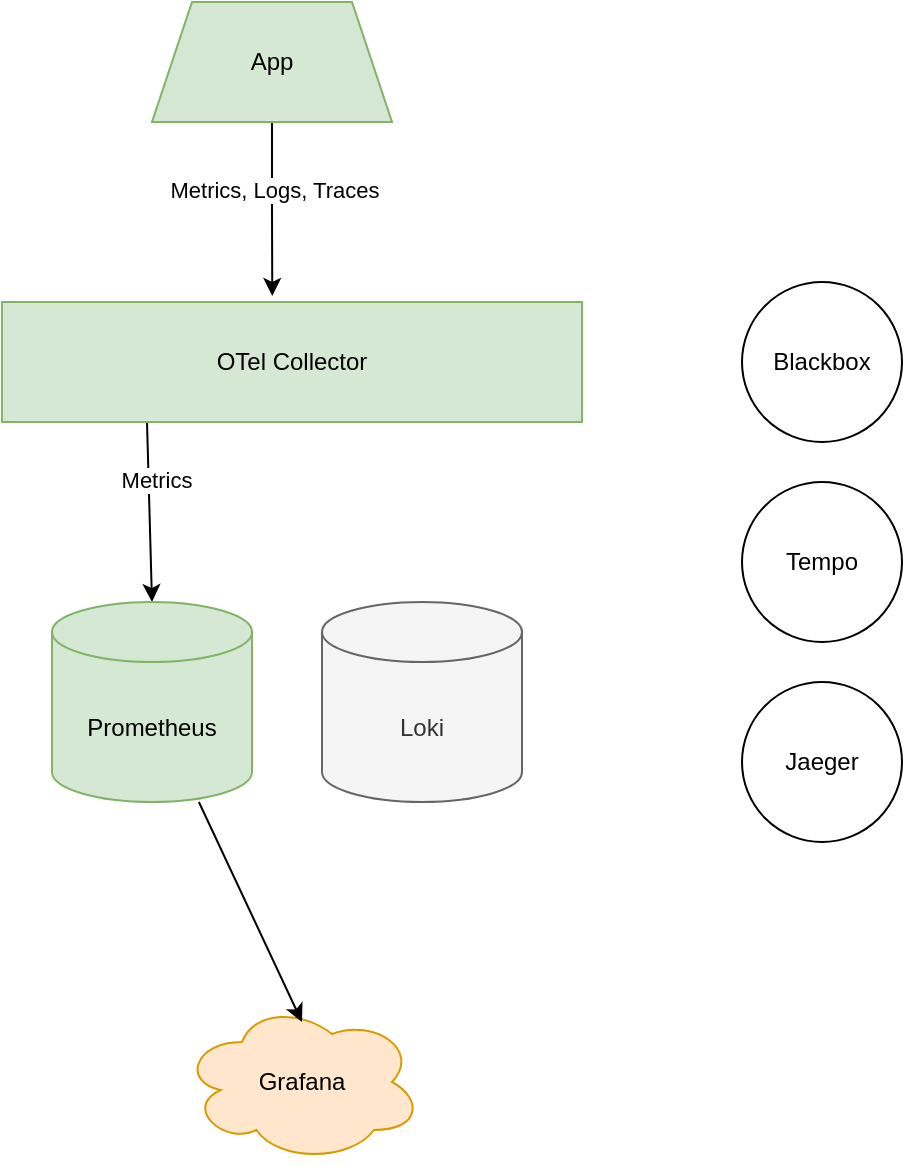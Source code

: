 <mxfile version="21.1.2" type="device" pages="4">
  <diagram name="Planning" id="_EUZy3mdgfEj8T_b40hw">
    <mxGraphModel dx="1392" dy="795" grid="1" gridSize="10" guides="1" tooltips="1" connect="1" arrows="1" fold="1" page="1" pageScale="1" pageWidth="850" pageHeight="1100" math="0" shadow="0">
      <root>
        <mxCell id="0" />
        <mxCell id="1" parent="0" />
        <mxCell id="UxeLyklh1QeZiKYOsvKg-20" value="Tempo" style="ellipse;whiteSpace=wrap;html=1;" parent="1" vertex="1">
          <mxGeometry x="660" y="310" width="80" height="80" as="geometry" />
        </mxCell>
        <mxCell id="UxeLyklh1QeZiKYOsvKg-21" value="Jaeger" style="ellipse;whiteSpace=wrap;html=1;" parent="1" vertex="1">
          <mxGeometry x="660" y="410" width="80" height="80" as="geometry" />
        </mxCell>
        <mxCell id="UxeLyklh1QeZiKYOsvKg-25" value="Blackbox" style="ellipse;whiteSpace=wrap;html=1;" parent="1" vertex="1">
          <mxGeometry x="660" y="210" width="80" height="80" as="geometry" />
        </mxCell>
        <mxCell id="tAdTFVdN-PKWKWzqyKjP-1" value="Grafana" style="ellipse;shape=cloud;whiteSpace=wrap;html=1;fillColor=#ffe6cc;strokeColor=#d79b00;" vertex="1" parent="1">
          <mxGeometry x="380" y="570" width="120" height="80" as="geometry" />
        </mxCell>
        <mxCell id="tAdTFVdN-PKWKWzqyKjP-6" style="edgeStyle=orthogonalEdgeStyle;rounded=0;orthogonalLoop=1;jettySize=auto;html=1;entryX=0.466;entryY=-0.05;entryDx=0;entryDy=0;entryPerimeter=0;" edge="1" parent="1" source="tAdTFVdN-PKWKWzqyKjP-2" target="tAdTFVdN-PKWKWzqyKjP-3">
          <mxGeometry relative="1" as="geometry" />
        </mxCell>
        <mxCell id="tAdTFVdN-PKWKWzqyKjP-7" value="Metrics, Logs, Traces" style="edgeLabel;html=1;align=center;verticalAlign=middle;resizable=0;points=[];" vertex="1" connectable="0" parent="tAdTFVdN-PKWKWzqyKjP-6">
          <mxGeometry x="-0.242" y="1" relative="1" as="geometry">
            <mxPoint y="1" as="offset" />
          </mxGeometry>
        </mxCell>
        <mxCell id="tAdTFVdN-PKWKWzqyKjP-2" value="App" style="shape=trapezoid;perimeter=trapezoidPerimeter;whiteSpace=wrap;html=1;fixedSize=1;fillColor=#d5e8d4;strokeColor=#82b366;" vertex="1" parent="1">
          <mxGeometry x="365" y="70" width="120" height="60" as="geometry" />
        </mxCell>
        <mxCell id="tAdTFVdN-PKWKWzqyKjP-8" style="rounded=0;orthogonalLoop=1;jettySize=auto;html=1;entryX=0.5;entryY=0;entryDx=0;entryDy=0;entryPerimeter=0;exitX=0.25;exitY=1;exitDx=0;exitDy=0;" edge="1" parent="1" source="tAdTFVdN-PKWKWzqyKjP-3" target="tAdTFVdN-PKWKWzqyKjP-4">
          <mxGeometry relative="1" as="geometry" />
        </mxCell>
        <mxCell id="tAdTFVdN-PKWKWzqyKjP-9" value="Metrics" style="edgeLabel;html=1;align=center;verticalAlign=middle;resizable=0;points=[];" vertex="1" connectable="0" parent="tAdTFVdN-PKWKWzqyKjP-8">
          <mxGeometry x="-0.354" y="3" relative="1" as="geometry">
            <mxPoint as="offset" />
          </mxGeometry>
        </mxCell>
        <mxCell id="tAdTFVdN-PKWKWzqyKjP-3" value="OTel Collector" style="rounded=0;whiteSpace=wrap;html=1;fillColor=#d5e8d4;strokeColor=#82b366;" vertex="1" parent="1">
          <mxGeometry x="290" y="220" width="290" height="60" as="geometry" />
        </mxCell>
        <mxCell id="tAdTFVdN-PKWKWzqyKjP-10" style="rounded=0;orthogonalLoop=1;jettySize=auto;html=1;entryX=0.5;entryY=0.125;entryDx=0;entryDy=0;entryPerimeter=0;" edge="1" parent="1" source="tAdTFVdN-PKWKWzqyKjP-4" target="tAdTFVdN-PKWKWzqyKjP-1">
          <mxGeometry relative="1" as="geometry" />
        </mxCell>
        <mxCell id="tAdTFVdN-PKWKWzqyKjP-4" value="Prometheus" style="shape=cylinder3;whiteSpace=wrap;html=1;boundedLbl=1;backgroundOutline=1;size=15;fillColor=#d5e8d4;strokeColor=#82b366;" vertex="1" parent="1">
          <mxGeometry x="315" y="370" width="100" height="100" as="geometry" />
        </mxCell>
        <mxCell id="tAdTFVdN-PKWKWzqyKjP-5" value="Loki" style="shape=cylinder3;whiteSpace=wrap;html=1;boundedLbl=1;backgroundOutline=1;size=15;fillColor=#f5f5f5;fontColor=#333333;strokeColor=#666666;" vertex="1" parent="1">
          <mxGeometry x="450" y="370" width="100" height="100" as="geometry" />
        </mxCell>
      </root>
    </mxGraphModel>
  </diagram>
  <diagram id="6MmZBkdsC4J_zmBZEzUu" name="Class Diagram">
    <mxGraphModel dx="752" dy="695" grid="1" gridSize="10" guides="1" tooltips="1" connect="1" arrows="1" fold="1" page="1" pageScale="1" pageWidth="850" pageHeight="1100" math="0" shadow="0">
      <root>
        <mxCell id="0" />
        <mxCell id="1" parent="0" />
        <mxCell id="HajiHwDO1ka81i-smp5Y-1" style="edgeStyle=orthogonalEdgeStyle;rounded=0;orthogonalLoop=1;jettySize=auto;html=1;entryX=0;entryY=0.5;entryDx=0;entryDy=0;endArrow=ERmany;endFill=0;startArrow=ERmandOne;startFill=0;" edge="1" parent="1" source="TT0HLpER1CAUQImRHVND-1" target="TT0HLpER1CAUQImRHVND-17">
          <mxGeometry relative="1" as="geometry" />
        </mxCell>
        <mxCell id="TT0HLpER1CAUQImRHVND-1" value="User" style="swimlane;fontStyle=0;childLayout=stackLayout;horizontal=1;startSize=26;fillColor=none;horizontalStack=0;resizeParent=1;resizeParentMax=0;resizeLast=0;collapsible=1;marginBottom=0;whiteSpace=wrap;html=1;" parent="1" vertex="1">
          <mxGeometry x="170" y="240" width="140" height="208" as="geometry" />
        </mxCell>
        <mxCell id="TT0HLpER1CAUQImRHVND-2" value="+ id: int" style="text;strokeColor=none;fillColor=none;align=left;verticalAlign=top;spacingLeft=4;spacingRight=4;overflow=hidden;rotatable=0;points=[[0,0.5],[1,0.5]];portConstraint=eastwest;whiteSpace=wrap;html=1;" parent="TT0HLpER1CAUQImRHVND-1" vertex="1">
          <mxGeometry y="26" width="140" height="26" as="geometry" />
        </mxCell>
        <mxCell id="TT0HLpER1CAUQImRHVND-3" value="+ username: string" style="text;strokeColor=none;fillColor=none;align=left;verticalAlign=top;spacingLeft=4;spacingRight=4;overflow=hidden;rotatable=0;points=[[0,0.5],[1,0.5]];portConstraint=eastwest;whiteSpace=wrap;html=1;" parent="TT0HLpER1CAUQImRHVND-1" vertex="1">
          <mxGeometry y="52" width="140" height="26" as="geometry" />
        </mxCell>
        <mxCell id="TT0HLpER1CAUQImRHVND-14" value="+ credentialId: string" style="text;strokeColor=none;fillColor=none;align=left;verticalAlign=top;spacingLeft=4;spacingRight=4;overflow=hidden;rotatable=0;points=[[0,0.5],[1,0.5]];portConstraint=eastwest;whiteSpace=wrap;html=1;" parent="TT0HLpER1CAUQImRHVND-1" vertex="1">
          <mxGeometry y="78" width="140" height="26" as="geometry" />
        </mxCell>
        <mxCell id="TT0HLpER1CAUQImRHVND-4" value="+ email: string" style="text;strokeColor=none;fillColor=none;align=left;verticalAlign=top;spacingLeft=4;spacingRight=4;overflow=hidden;rotatable=0;points=[[0,0.5],[1,0.5]];portConstraint=eastwest;whiteSpace=wrap;html=1;" parent="TT0HLpER1CAUQImRHVND-1" vertex="1">
          <mxGeometry y="104" width="140" height="26" as="geometry" />
        </mxCell>
        <mxCell id="TT0HLpER1CAUQImRHVND-5" value="+ phone: string" style="text;strokeColor=none;fillColor=none;align=left;verticalAlign=top;spacingLeft=4;spacingRight=4;overflow=hidden;rotatable=0;points=[[0,0.5],[1,0.5]];portConstraint=eastwest;whiteSpace=wrap;html=1;" parent="TT0HLpER1CAUQImRHVND-1" vertex="1">
          <mxGeometry y="130" width="140" height="26" as="geometry" />
        </mxCell>
        <mxCell id="TT0HLpER1CAUQImRHVND-12" value="+ createdAt: DateTime" style="text;strokeColor=none;fillColor=none;align=left;verticalAlign=top;spacingLeft=4;spacingRight=4;overflow=hidden;rotatable=0;points=[[0,0.5],[1,0.5]];portConstraint=eastwest;whiteSpace=wrap;html=1;" parent="TT0HLpER1CAUQImRHVND-1" vertex="1">
          <mxGeometry y="156" width="140" height="26" as="geometry" />
        </mxCell>
        <mxCell id="TT0HLpER1CAUQImRHVND-13" value="+ updatedAt: DateTime" style="text;strokeColor=none;fillColor=none;align=left;verticalAlign=top;spacingLeft=4;spacingRight=4;overflow=hidden;rotatable=0;points=[[0,0.5],[1,0.5]];portConstraint=eastwest;whiteSpace=wrap;html=1;" parent="TT0HLpER1CAUQImRHVND-1" vertex="1">
          <mxGeometry y="182" width="140" height="26" as="geometry" />
        </mxCell>
        <mxCell id="TT0HLpER1CAUQImRHVND-6" value="Credential" style="swimlane;fontStyle=0;childLayout=stackLayout;horizontal=1;startSize=26;fillColor=none;horizontalStack=0;resizeParent=1;resizeParentMax=0;resizeLast=0;collapsible=1;marginBottom=0;whiteSpace=wrap;html=1;" parent="1" vertex="1">
          <mxGeometry x="390" y="240" width="140" height="130" as="geometry" />
        </mxCell>
        <mxCell id="TT0HLpER1CAUQImRHVND-7" value="+ id: int" style="text;strokeColor=none;fillColor=none;align=left;verticalAlign=top;spacingLeft=4;spacingRight=4;overflow=hidden;rotatable=0;points=[[0,0.5],[1,0.5]];portConstraint=eastwest;whiteSpace=wrap;html=1;" parent="TT0HLpER1CAUQImRHVND-6" vertex="1">
          <mxGeometry y="26" width="140" height="26" as="geometry" />
        </mxCell>
        <mxCell id="TT0HLpER1CAUQImRHVND-8" value="+ passwordHash: string" style="text;strokeColor=none;fillColor=none;align=left;verticalAlign=top;spacingLeft=4;spacingRight=4;overflow=hidden;rotatable=0;points=[[0,0.5],[1,0.5]];portConstraint=eastwest;whiteSpace=wrap;html=1;" parent="TT0HLpER1CAUQImRHVND-6" vertex="1">
          <mxGeometry y="52" width="140" height="26" as="geometry" />
        </mxCell>
        <mxCell id="TT0HLpER1CAUQImRHVND-9" value="+ createdAt: DateTime" style="text;strokeColor=none;fillColor=none;align=left;verticalAlign=top;spacingLeft=4;spacingRight=4;overflow=hidden;rotatable=0;points=[[0,0.5],[1,0.5]];portConstraint=eastwest;whiteSpace=wrap;html=1;" parent="TT0HLpER1CAUQImRHVND-6" vertex="1">
          <mxGeometry y="78" width="140" height="26" as="geometry" />
        </mxCell>
        <mxCell id="TT0HLpER1CAUQImRHVND-10" value="+ updatedAt: DateTime" style="text;strokeColor=none;fillColor=none;align=left;verticalAlign=top;spacingLeft=4;spacingRight=4;overflow=hidden;rotatable=0;points=[[0,0.5],[1,0.5]];portConstraint=eastwest;whiteSpace=wrap;html=1;" parent="TT0HLpER1CAUQImRHVND-6" vertex="1">
          <mxGeometry y="104" width="140" height="26" as="geometry" />
        </mxCell>
        <mxCell id="TT0HLpER1CAUQImRHVND-27" style="edgeStyle=orthogonalEdgeStyle;rounded=0;orthogonalLoop=1;jettySize=auto;html=1;startArrow=ERmandOne;startFill=0;endArrow=ERmandOne;endFill=0;" parent="1" source="TT0HLpER1CAUQImRHVND-15" target="TT0HLpER1CAUQImRHVND-23" edge="1">
          <mxGeometry relative="1" as="geometry" />
        </mxCell>
        <mxCell id="TT0HLpER1CAUQImRHVND-15" value="Post" style="swimlane;fontStyle=0;childLayout=stackLayout;horizontal=1;startSize=26;fillColor=none;horizontalStack=0;resizeParent=1;resizeParentMax=0;resizeLast=0;collapsible=1;marginBottom=0;whiteSpace=wrap;html=1;" parent="1" vertex="1">
          <mxGeometry x="400" y="500" width="140" height="156" as="geometry" />
        </mxCell>
        <mxCell id="TT0HLpER1CAUQImRHVND-16" value="+ id: int" style="text;strokeColor=none;fillColor=none;align=left;verticalAlign=top;spacingLeft=4;spacingRight=4;overflow=hidden;rotatable=0;points=[[0,0.5],[1,0.5]];portConstraint=eastwest;whiteSpace=wrap;html=1;" parent="TT0HLpER1CAUQImRHVND-15" vertex="1">
          <mxGeometry y="26" width="140" height="26" as="geometry" />
        </mxCell>
        <mxCell id="TT0HLpER1CAUQImRHVND-17" value="+ title: string" style="text;strokeColor=none;fillColor=none;align=left;verticalAlign=top;spacingLeft=4;spacingRight=4;overflow=hidden;rotatable=0;points=[[0,0.5],[1,0.5]];portConstraint=eastwest;whiteSpace=wrap;html=1;" parent="TT0HLpER1CAUQImRHVND-15" vertex="1">
          <mxGeometry y="52" width="140" height="26" as="geometry" />
        </mxCell>
        <mxCell id="TT0HLpER1CAUQImRHVND-18" value="+ content: string" style="text;strokeColor=none;fillColor=none;align=left;verticalAlign=top;spacingLeft=4;spacingRight=4;overflow=hidden;rotatable=0;points=[[0,0.5],[1,0.5]];portConstraint=eastwest;whiteSpace=wrap;html=1;" parent="TT0HLpER1CAUQImRHVND-15" vertex="1">
          <mxGeometry y="78" width="140" height="26" as="geometry" />
        </mxCell>
        <mxCell id="TT0HLpER1CAUQImRHVND-19" value="+ createdAt: DateTime" style="text;strokeColor=none;fillColor=none;align=left;verticalAlign=top;spacingLeft=4;spacingRight=4;overflow=hidden;rotatable=0;points=[[0,0.5],[1,0.5]];portConstraint=eastwest;whiteSpace=wrap;html=1;" parent="TT0HLpER1CAUQImRHVND-15" vertex="1">
          <mxGeometry y="104" width="140" height="26" as="geometry" />
        </mxCell>
        <mxCell id="TT0HLpER1CAUQImRHVND-20" value="+ updatedAt: DateTime" style="text;strokeColor=none;fillColor=none;align=left;verticalAlign=top;spacingLeft=4;spacingRight=4;overflow=hidden;rotatable=0;points=[[0,0.5],[1,0.5]];portConstraint=eastwest;whiteSpace=wrap;html=1;" parent="TT0HLpER1CAUQImRHVND-15" vertex="1">
          <mxGeometry y="130" width="140" height="26" as="geometry" />
        </mxCell>
        <mxCell id="TT0HLpER1CAUQImRHVND-21" value="Upvotes" style="swimlane;fontStyle=0;childLayout=stackLayout;horizontal=1;startSize=26;fillColor=none;horizontalStack=0;resizeParent=1;resizeParentMax=0;resizeLast=0;collapsible=1;marginBottom=0;whiteSpace=wrap;html=1;" parent="1" vertex="1">
          <mxGeometry x="620" y="560" width="140" height="130" as="geometry" />
        </mxCell>
        <mxCell id="TT0HLpER1CAUQImRHVND-22" value="+ id: int" style="text;strokeColor=none;fillColor=none;align=left;verticalAlign=top;spacingLeft=4;spacingRight=4;overflow=hidden;rotatable=0;points=[[0,0.5],[1,0.5]];portConstraint=eastwest;whiteSpace=wrap;html=1;" parent="TT0HLpER1CAUQImRHVND-21" vertex="1">
          <mxGeometry y="26" width="140" height="26" as="geometry" />
        </mxCell>
        <mxCell id="TT0HLpER1CAUQImRHVND-23" value="+ count: int" style="text;strokeColor=none;fillColor=none;align=left;verticalAlign=top;spacingLeft=4;spacingRight=4;overflow=hidden;rotatable=0;points=[[0,0.5],[1,0.5]];portConstraint=eastwest;whiteSpace=wrap;html=1;" parent="TT0HLpER1CAUQImRHVND-21" vertex="1">
          <mxGeometry y="52" width="140" height="26" as="geometry" />
        </mxCell>
        <mxCell id="TT0HLpER1CAUQImRHVND-25" value="+ createdAt: DateTime" style="text;strokeColor=none;fillColor=none;align=left;verticalAlign=top;spacingLeft=4;spacingRight=4;overflow=hidden;rotatable=0;points=[[0,0.5],[1,0.5]];portConstraint=eastwest;whiteSpace=wrap;html=1;" parent="TT0HLpER1CAUQImRHVND-21" vertex="1">
          <mxGeometry y="78" width="140" height="26" as="geometry" />
        </mxCell>
        <mxCell id="TT0HLpER1CAUQImRHVND-26" value="+ updatedAt: DateTime" style="text;strokeColor=none;fillColor=none;align=left;verticalAlign=top;spacingLeft=4;spacingRight=4;overflow=hidden;rotatable=0;points=[[0,0.5],[1,0.5]];portConstraint=eastwest;whiteSpace=wrap;html=1;" parent="TT0HLpER1CAUQImRHVND-21" vertex="1">
          <mxGeometry y="104" width="140" height="26" as="geometry" />
        </mxCell>
        <mxCell id="TT0HLpER1CAUQImRHVND-28" style="edgeStyle=orthogonalEdgeStyle;rounded=0;orthogonalLoop=1;jettySize=auto;html=1;entryX=0;entryY=0.5;entryDx=0;entryDy=0;startArrow=ERmandOne;startFill=0;endArrow=ERmandOne;endFill=0;" parent="1" source="TT0HLpER1CAUQImRHVND-14" target="TT0HLpER1CAUQImRHVND-8" edge="1">
          <mxGeometry relative="1" as="geometry" />
        </mxCell>
      </root>
    </mxGraphModel>
  </diagram>
  <diagram id="JXiQFecSlPkCUyhH6hk2" name="Endpoints">
    <mxGraphModel dx="1392" dy="795" grid="1" gridSize="10" guides="1" tooltips="1" connect="1" arrows="1" fold="1" page="1" pageScale="1" pageWidth="850" pageHeight="1100" math="0" shadow="0">
      <root>
        <mxCell id="0" />
        <mxCell id="1" parent="0" />
        <mxCell id="EmLTLjJDCqYgN-ge6B0N-1" value="Endpoints" style="text;html=1;strokeColor=#d6b656;fillColor=#fff2cc;align=center;verticalAlign=middle;whiteSpace=wrap;rounded=0;" vertex="1" parent="1">
          <mxGeometry x="40" y="40" width="80" height="30" as="geometry" />
        </mxCell>
        <mxCell id="EmLTLjJDCqYgN-ge6B0N-2" value="POST /register" style="text;html=1;strokeColor=none;fillColor=none;align=left;verticalAlign=middle;whiteSpace=wrap;rounded=0;" vertex="1" parent="1">
          <mxGeometry x="40" y="100" width="110" height="30" as="geometry" />
        </mxCell>
        <mxCell id="EmLTLjJDCqYgN-ge6B0N-3" value="POST /login" style="text;html=1;strokeColor=none;fillColor=none;align=left;verticalAlign=middle;whiteSpace=wrap;rounded=0;" vertex="1" parent="1">
          <mxGeometry x="40" y="130" width="110" height="30" as="geometry" />
        </mxCell>
        <mxCell id="EmLTLjJDCqYgN-ge6B0N-5" value="GET /user/{uid}/post" style="text;html=1;strokeColor=none;fillColor=none;align=left;verticalAlign=middle;whiteSpace=wrap;rounded=0;" vertex="1" parent="1">
          <mxGeometry x="40" y="260" width="130" height="30" as="geometry" />
        </mxCell>
        <mxCell id="EmLTLjJDCqYgN-ge6B0N-6" value="GET /user/{uid}/post/{pid}" style="text;html=1;strokeColor=none;fillColor=none;align=left;verticalAlign=middle;whiteSpace=wrap;rounded=0;" vertex="1" parent="1">
          <mxGeometry x="40" y="290" width="200" height="30" as="geometry" />
        </mxCell>
        <mxCell id="EmLTLjJDCqYgN-ge6B0N-9" value="GET /post" style="text;html=1;strokeColor=none;fillColor=none;align=left;verticalAlign=middle;whiteSpace=wrap;rounded=0;" vertex="1" parent="1">
          <mxGeometry x="40" y="520" width="130" height="30" as="geometry" />
        </mxCell>
        <mxCell id="EmLTLjJDCqYgN-ge6B0N-10" value="PUT /user/{uid}/post/{pid}" style="text;html=1;strokeColor=none;fillColor=none;align=left;verticalAlign=middle;whiteSpace=wrap;rounded=0;" vertex="1" parent="1">
          <mxGeometry x="40" y="320" width="200" height="30" as="geometry" />
        </mxCell>
        <mxCell id="EmLTLjJDCqYgN-ge6B0N-11" value="DELETE /user/{uid}/post/{pid}" style="text;html=1;strokeColor=none;fillColor=none;align=left;verticalAlign=middle;whiteSpace=wrap;rounded=0;" vertex="1" parent="1">
          <mxGeometry x="40" y="350" width="200" height="30" as="geometry" />
        </mxCell>
        <mxCell id="EmLTLjJDCqYgN-ge6B0N-12" value="POST /user/{uid}/post" style="text;html=1;strokeColor=none;fillColor=none;align=left;verticalAlign=middle;whiteSpace=wrap;rounded=0;" vertex="1" parent="1">
          <mxGeometry x="40" y="230" width="130" height="30" as="geometry" />
        </mxCell>
        <mxCell id="EmLTLjJDCqYgN-ge6B0N-13" value="PATCH /user/{uid}/post/{pid}/upvote" style="text;html=1;strokeColor=none;fillColor=none;align=left;verticalAlign=middle;whiteSpace=wrap;rounded=0;" vertex="1" parent="1">
          <mxGeometry x="40" y="380" width="200" height="30" as="geometry" />
        </mxCell>
        <mxCell id="EmLTLjJDCqYgN-ge6B0N-14" value="PATCH /user/{uid}/post/{pid}/downvote" style="text;html=1;strokeColor=none;fillColor=none;align=left;verticalAlign=middle;whiteSpace=wrap;rounded=0;" vertex="1" parent="1">
          <mxGeometry x="40" y="410" width="220" height="30" as="geometry" />
        </mxCell>
      </root>
    </mxGraphModel>
  </diagram>
  <diagram id="TnKZ-VdVvMX6ViKG1G-R" name="Technologies">
    <mxGraphModel dx="1392" dy="795" grid="1" gridSize="10" guides="1" tooltips="1" connect="1" arrows="1" fold="1" page="1" pageScale="1" pageWidth="850" pageHeight="1100" math="0" shadow="0">
      <root>
        <mxCell id="0" />
        <mxCell id="1" parent="0" />
        <mxCell id="GIiUipjIa5zmUQj_4NvB-1" value="Observability" style="text;html=1;strokeColor=#d79b00;fillColor=#ffe6cc;align=center;verticalAlign=middle;whiteSpace=wrap;rounded=0;" vertex="1" parent="1">
          <mxGeometry x="60" y="30" width="190" height="30" as="geometry" />
        </mxCell>
        <mxCell id="GIiUipjIa5zmUQj_4NvB-4" value="&lt;ol&gt;&lt;li&gt;Grafana&lt;/li&gt;&lt;li&gt;Prometheus&lt;/li&gt;&lt;li&gt;Blackbox&lt;/li&gt;&lt;li&gt;Loki&lt;/li&gt;&lt;li&gt;Tempo&lt;/li&gt;&lt;li&gt;Jaeger&lt;/li&gt;&lt;li&gt;OTel&lt;/li&gt;&lt;/ol&gt;&lt;p&gt;&lt;/p&gt;" style="text;html=1;strokeColor=none;fillColor=none;spacing=5;spacingTop=-20;whiteSpace=wrap;overflow=hidden;rounded=0;" vertex="1" parent="1">
          <mxGeometry x="60" y="80" width="190" height="120" as="geometry" />
        </mxCell>
        <mxCell id="GIiUipjIa5zmUQj_4NvB-5" value="Seeding" style="text;html=1;strokeColor=#666666;fillColor=#f5f5f5;align=center;verticalAlign=middle;whiteSpace=wrap;rounded=0;fontColor=#333333;" vertex="1" parent="1">
          <mxGeometry x="300" y="30" width="190" height="30" as="geometry" />
        </mxCell>
        <mxCell id="GIiUipjIa5zmUQj_4NvB-6" value="&lt;ol&gt;&lt;li&gt;Bogus&lt;/li&gt;&lt;/ol&gt;&lt;p&gt;&lt;/p&gt;" style="text;html=1;strokeColor=none;fillColor=none;spacing=5;spacingTop=-20;whiteSpace=wrap;overflow=hidden;rounded=0;" vertex="1" parent="1">
          <mxGeometry x="300" y="80" width="190" height="120" as="geometry" />
        </mxCell>
        <mxCell id="GIiUipjIa5zmUQj_4NvB-7" value="App" style="text;html=1;strokeColor=#6c8ebf;fillColor=#dae8fc;align=center;verticalAlign=middle;whiteSpace=wrap;rounded=0;" vertex="1" parent="1">
          <mxGeometry x="60" y="210" width="190" height="30" as="geometry" />
        </mxCell>
        <mxCell id="GIiUipjIa5zmUQj_4NvB-8" value="&lt;ol&gt;&lt;li&gt;&lt;span style=&quot;background-color: initial;&quot;&gt;ASP.NET Core Web API&lt;/span&gt;&lt;/li&gt;&lt;li&gt;&lt;span style=&quot;background-color: initial;&quot;&gt;Entity Framework Core&lt;/span&gt;&lt;br&gt;&lt;/li&gt;&lt;li&gt;SQLite&lt;/li&gt;&lt;li&gt;RabbitMQ&lt;/li&gt;&lt;li&gt;Redis&lt;/li&gt;&lt;/ol&gt;&lt;p&gt;&lt;/p&gt;" style="text;html=1;strokeColor=none;fillColor=none;spacing=5;spacingTop=-20;whiteSpace=wrap;overflow=hidden;rounded=0;" vertex="1" parent="1">
          <mxGeometry x="60" y="260" width="190" height="120" as="geometry" />
        </mxCell>
      </root>
    </mxGraphModel>
  </diagram>
</mxfile>
